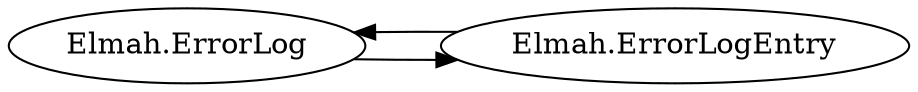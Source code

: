 digraph G {
    page="40,60"; 
    ratio=auto;
    rankdir=LR;
    fontsize=10;
   "Elmah.ErrorLog" -> { rank=none; "Elmah.ErrorLogEntry" }
   "Elmah.ErrorLogEntry" -> { rank=none; "Elmah.ErrorLog" }
   }
